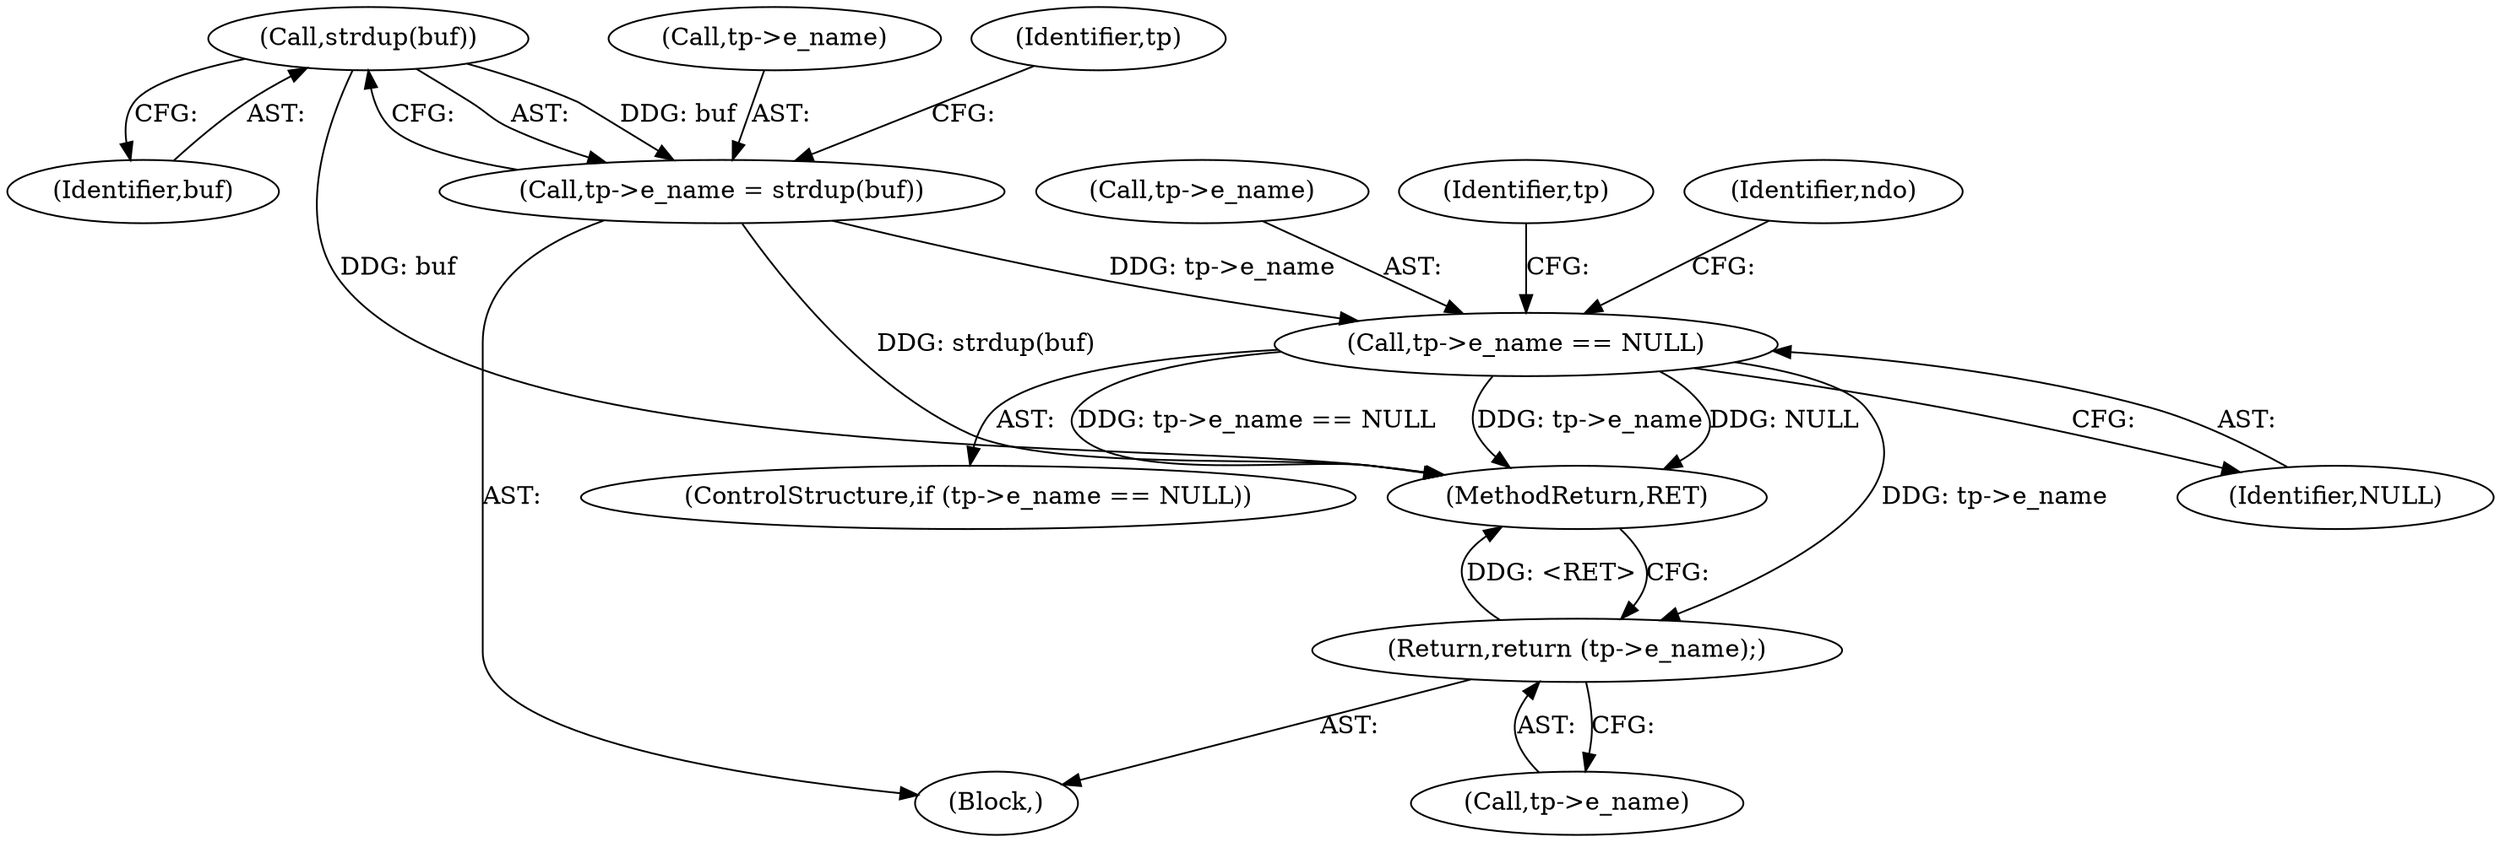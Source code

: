 digraph "1_tcpdump_730fc35968c5433b9e2a829779057f4f9495dc51@API" {
"1000182" [label="(Call,strdup(buf))"];
"1000178" [label="(Call,tp->e_name = strdup(buf))"];
"1000185" [label="(Call,tp->e_name == NULL)"];
"1000193" [label="(Return,return (tp->e_name);)"];
"1000179" [label="(Call,tp->e_name)"];
"1000189" [label="(Identifier,NULL)"];
"1000194" [label="(Call,tp->e_name)"];
"1000186" [label="(Call,tp->e_name)"];
"1000195" [label="(Identifier,tp)"];
"1000184" [label="(ControlStructure,if (tp->e_name == NULL))"];
"1000191" [label="(Identifier,ndo)"];
"1000103" [label="(Block,)"];
"1000185" [label="(Call,tp->e_name == NULL)"];
"1000183" [label="(Identifier,buf)"];
"1000193" [label="(Return,return (tp->e_name);)"];
"1000187" [label="(Identifier,tp)"];
"1000182" [label="(Call,strdup(buf))"];
"1000197" [label="(MethodReturn,RET)"];
"1000178" [label="(Call,tp->e_name = strdup(buf))"];
"1000182" -> "1000178"  [label="AST: "];
"1000182" -> "1000183"  [label="CFG: "];
"1000183" -> "1000182"  [label="AST: "];
"1000178" -> "1000182"  [label="CFG: "];
"1000182" -> "1000197"  [label="DDG: buf"];
"1000182" -> "1000178"  [label="DDG: buf"];
"1000178" -> "1000103"  [label="AST: "];
"1000179" -> "1000178"  [label="AST: "];
"1000187" -> "1000178"  [label="CFG: "];
"1000178" -> "1000197"  [label="DDG: strdup(buf)"];
"1000178" -> "1000185"  [label="DDG: tp->e_name"];
"1000185" -> "1000184"  [label="AST: "];
"1000185" -> "1000189"  [label="CFG: "];
"1000186" -> "1000185"  [label="AST: "];
"1000189" -> "1000185"  [label="AST: "];
"1000191" -> "1000185"  [label="CFG: "];
"1000195" -> "1000185"  [label="CFG: "];
"1000185" -> "1000197"  [label="DDG: tp->e_name == NULL"];
"1000185" -> "1000197"  [label="DDG: tp->e_name"];
"1000185" -> "1000197"  [label="DDG: NULL"];
"1000185" -> "1000193"  [label="DDG: tp->e_name"];
"1000193" -> "1000103"  [label="AST: "];
"1000193" -> "1000194"  [label="CFG: "];
"1000194" -> "1000193"  [label="AST: "];
"1000197" -> "1000193"  [label="CFG: "];
"1000193" -> "1000197"  [label="DDG: <RET>"];
}
